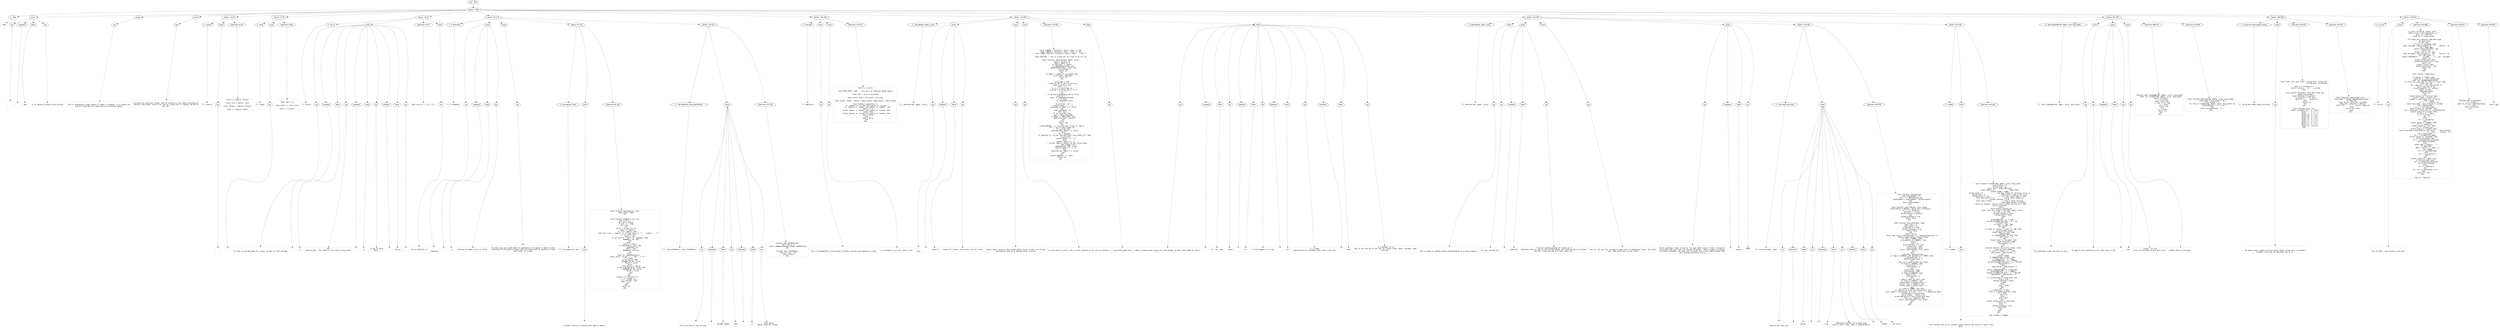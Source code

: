 digraph lpegNode {

node [fontname=Helvetica]
edge [style=dashed]

doc_0 [label="doc - 654"]


doc_0 -> { section_1}
{rank=same; section_1}

section_1 [label="section: 1-538"]


// END RANK doc_0

section_1 -> { header_2 prose_3 prose_4 prose_5 section_6 section_7 section_8 section_9 section_10 section_11 section_12 section_13 section_14 section_15}
{rank=same; header_2 prose_3 prose_4 prose_5 section_6 section_7 section_8 section_9 section_10 section_11 section_12 section_13 section_14 section_15}

header_2 [label="1 : Repr"]

prose_3 [label="prose"]

prose_4 [label="prose"]

prose_5 [label="prose"]

section_6 [label="section: 14-26"]

section_7 [label="section: 27-38"]

section_8 [label="section: 39-51"]

section_9 [label="section: 52-118"]

section_10 [label="section: 136-169"]

section_11 [label="section: 170-260"]

section_12 [label="section: 261-356"]

section_13 [label="section: 451-487"]

section_14 [label="section: 488-538"]

section_15 [label="section: 539-654"]


// END RANK section_1

header_2 -> leaf_16
leaf_16  [color=Gray,shape=rectangle,fontname=Inconsolata,label="* Repr"]
// END RANK header_2

prose_3 -> { raw_17 prespace_18 literal_19 raw_20}
{rank=same; raw_17 prespace_18 literal_19 raw_20}

raw_17 [label="raw"]

prespace_18 [label="prespace"]

literal_19 [label="literal"]

raw_20 [label="raw"]


// END RANK prose_3

raw_17 -> leaf_21
leaf_21  [color=Gray,shape=rectangle,fontname=Inconsolata,label="


 "]
// END RANK raw_17

prespace_18 -> leaf_22
leaf_22  [color=Gray,shape=rectangle,fontname=Inconsolata,label=" "]
// END RANK prespace_18

literal_19 -> leaf_23
leaf_23  [color=Gray,shape=rectangle,fontname=Inconsolata,label="repr"]
// END RANK literal_19

raw_20 -> leaf_24
leaf_24  [color=Gray,shape=rectangle,fontname=Inconsolata,label=" is our general-purpose pretty-printer.
"]
// END RANK raw_20

prose_4 -> { raw_25}
{rank=same; raw_25}

raw_25 [label="raw"]


// END RANK prose_4

raw_25 -> leaf_26
leaf_26  [color=Gray,shape=rectangle,fontname=Inconsolata,label="
This is undergoing a huge refactor to make it iterable, so it yields one
line at a time and won't get hung up on enormous tables.
"]
// END RANK raw_25

prose_5 -> { raw_27}
{rank=same; raw_27}

raw_27 [label="raw"]


// END RANK prose_5

raw_27 -> leaf_28
leaf_28  [color=Gray,shape=rectangle,fontname=Inconsolata,label="
Currently we yield most things, and are working our way toward providing an
iterator that itself returns one line at a time until it reaches the end of
the repr.

"]
// END RANK raw_27

section_6 -> { header_29 prose_30 codeblock_31}
{rank=same; header_29 prose_30 codeblock_31}

header_29 [label="4 : imports"]

prose_30 [label="prose"]

codeblock_31 [label="code block 16-24"]


// END RANK section_6

header_29 -> leaf_32
leaf_32  [color=Gray,shape=rectangle,fontname=Inconsolata,label="**** imports"]
// END RANK header_29

prose_30 -> { raw_33}
{rank=same; raw_33}

raw_33 [label="raw"]


// END RANK prose_30

raw_33 -> leaf_34
leaf_34  [color=Gray,shape=rectangle,fontname=Inconsolata,label="
"]
// END RANK raw_33

codeblock_31 -> leaf_35
leaf_35  [color=Gray,shape=rectangle,fontname=Inconsolata,label="local a = require \"anterm\"

local core = require \"core\"

local reflect = require \"reflect\"

local C = require \"color\""]
// END RANK codeblock_31

section_7 -> { header_36 prose_37 codeblock_38}
{rank=same; header_36 prose_37 codeblock_38}

header_36 [label="4 : setup"]

prose_37 [label="prose"]

codeblock_38 [label="code block 29-36"]


// END RANK section_7

header_36 -> leaf_39
leaf_39  [color=Gray,shape=rectangle,fontname=Inconsolata,label="**** setup"]
// END RANK header_36

prose_37 -> { raw_40}
{rank=same; raw_40}

raw_40 [label="raw"]


// END RANK prose_37

raw_40 -> leaf_41
leaf_41  [color=Gray,shape=rectangle,fontname=Inconsolata,label="
"]
// END RANK raw_40

codeblock_38 -> leaf_42
leaf_42  [color=Gray,shape=rectangle,fontname=Inconsolata,label="
local repr = {}

local hints = C.color.hints

local c = C.color"]
// END RANK codeblock_38

section_8 -> { header_43 prose_44 codeblock_45 prose_46}
{rank=same; header_43 prose_44 codeblock_45 prose_46}

header_43 [label="3 : anti_G"]

prose_44 [label="prose"]

codeblock_45 [label="code block 45-47"]

prose_46 [label="prose"]


// END RANK section_8

header_43 -> leaf_47
leaf_47  [color=Gray,shape=rectangle,fontname=Inconsolata,label="*** anti_G"]
// END RANK header_43

prose_44 -> { raw_48 prespace_49 literal_50 raw_51 prespace_52 literal_53 raw_54 prespace_55 literal_56 raw_57}
{rank=same; raw_48 prespace_49 literal_50 raw_51 prespace_52 literal_53 raw_54 prespace_55 literal_56 raw_57}

raw_48 [label="raw"]

prespace_49 [label="prespace"]

literal_50 [label="literal"]

raw_51 [label="raw"]

prespace_52 [label="prespace"]

literal_53 [label="literal"]

raw_54 [label="raw"]

prespace_55 [label="prespace"]

literal_56 [label="literal"]

raw_57 [label="raw"]


// END RANK prose_44

raw_48 -> leaf_58
leaf_58  [color=Gray,shape=rectangle,fontname=Inconsolata,label="

In order to provide names for values, we want to trawl through"]
// END RANK raw_48

prespace_49 -> leaf_59
leaf_59  [color=Gray,shape=rectangle,fontname=Inconsolata,label=" "]
// END RANK prespace_49

literal_50 -> leaf_60
leaf_60  [color=Gray,shape=rectangle,fontname=Inconsolata,label="_G"]
// END RANK literal_50

raw_51 -> leaf_61
leaf_61  [color=Gray,shape=rectangle,fontname=Inconsolata,label=" and
acquire them.  This table is from value to key where"]
// END RANK raw_51

prespace_52 -> leaf_62
leaf_62  [color=Gray,shape=rectangle,fontname=Inconsolata,label=" "]
// END RANK prespace_52

literal_53 -> leaf_63
leaf_63  [color=Gray,shape=rectangle,fontname=Inconsolata,label="_G"]
// END RANK literal_53

raw_54 -> leaf_64
leaf_64  [color=Gray,shape=rectangle,fontname=Inconsolata,label=" is key to value,
hence,"]
// END RANK raw_54

prespace_55 -> leaf_65
leaf_65  [color=Gray,shape=rectangle,fontname=Inconsolata,label=" "]
// END RANK prespace_55

literal_56 -> leaf_66
leaf_66  [color=Gray,shape=rectangle,fontname=Inconsolata,label="anti_G"]
// END RANK literal_56

raw_57 -> leaf_67
leaf_67  [color=Gray,shape=rectangle,fontname=Inconsolata,label=".
"]
// END RANK raw_57

codeblock_45 -> leaf_68
leaf_68  [color=Gray,shape=rectangle,fontname=Inconsolata,label="local anti_G = { _G = \"_G\" }"]
// END RANK codeblock_45

prose_46 -> { raw_69}
{rank=same; raw_69}

raw_69 [label="raw"]


// END RANK prose_46

raw_69 -> leaf_70
leaf_70  [color=Gray,shape=rectangle,fontname=Inconsolata,label="
Now to populate it:

"]
// END RANK raw_69

section_9 -> { header_71 prose_72 prose_73 section_74 section_75}
{rank=same; header_71 prose_72 prose_73 section_74 section_75}

header_71 [label="3 : C.allNames()"]

prose_72 [label="prose"]

prose_73 [label="prose"]

section_74 [label="section: 61-118"]

section_75 [label="section: 119-135"]


// END RANK section_9

header_71 -> leaf_76
leaf_76  [color=Gray,shape=rectangle,fontname=Inconsolata,label="*** C.allNames()"]
// END RANK header_71

prose_72 -> { raw_77 prespace_78 literal_79 raw_80}
{rank=same; raw_77 prespace_78 literal_79 raw_80}

raw_77 [label="raw"]

prespace_78 [label="prespace"]

literal_79 [label="literal"]

raw_80 [label="raw"]


// END RANK prose_72

raw_77 -> leaf_81
leaf_81  [color=Gray,shape=rectangle,fontname=Inconsolata,label="

Ransacks"]
// END RANK raw_77

prespace_78 -> leaf_82
leaf_82  [color=Gray,shape=rectangle,fontname=Inconsolata,label=" "]
// END RANK prespace_78

literal_79 -> leaf_83
leaf_83  [color=Gray,shape=rectangle,fontname=Inconsolata,label="_G"]
// END RANK literal_79

raw_80 -> leaf_84
leaf_84  [color=Gray,shape=rectangle,fontname=Inconsolata,label=" looking for names to put on things.
"]
// END RANK raw_80

prose_73 -> { raw_85}
{rank=same; raw_85}

raw_85 [label="raw"]


// END RANK prose_73

raw_85 -> leaf_86
leaf_86  [color=Gray,shape=rectangle,fontname=Inconsolata,label="
To really dig out a good name for metatables we're going to need to write
some kind of reflection function that will dig around in upvalues to find
local names for things.

"]
// END RANK raw_85

section_74 -> { header_87 prose_88 codeblock_89}
{rank=same; header_87 prose_88 codeblock_89}

header_87 [label="4 : tie_break(old, new)"]

prose_88 [label="prose"]

codeblock_89 [label="code block 65-116"]


// END RANK section_74

header_87 -> leaf_90
leaf_90  [color=Gray,shape=rectangle,fontname=Inconsolata,label="**** tie_break(old, new)"]
// END RANK header_87

prose_88 -> { raw_91}
{rank=same; raw_91}

raw_91 [label="raw"]


// END RANK prose_88

raw_91 -> leaf_92
leaf_92  [color=Gray,shape=rectangle,fontname=Inconsolata,label="

A helper function to decide which name is better.
"]
// END RANK raw_91

codeblock_89 -> leaf_93
leaf_93  [color=Gray,shape=rectangle,fontname=Inconsolata,label="local function tie_break(old, new)
   return #old > #new
end


local function addName(t, aG, pre)
   pre = pre or \"\"
   aG = aG or anti_G
   if pre ~= \"\" then
      pre = pre .. \".\"
   end
   for k, v in pairs(t) do
      local T = type(v)
      if (T == \"table\") then
         local key = pre .. (type(k) == \"string\" and k or \"<\" .. type(k) .. \">\")
         if not aG[v] then
            aG[v] = key
            if not (pre == \"\" and k == \"package\") then
               addName(v, aG, key)
            end
         else
            local kv = aG[v]
            if tie_break(kv, key) then
               -- quadradic lol
               aG[v] = key
               addName(v, aG, key)
            end
         end
         local _M = getmetatable(v)
         local _M_id = _M and \"⟨\" .. key.. \"⟩\" or \"\"
         if _M then
            if not aG[_M] then
               addName(_M, aG, _M_id)
               aG[_M] = _M_id
            else
               local aG_M_id = aG[_M]
               if tie_break(aG_M_id, _M_id) then
                  addName(_M, aG, _M_id)
                  aG[_M] = _M_id
               end
            end
         end
      elseif T == \"function\" or
         T == \"thread\" or
         T == \"userdata\" then
         aG[v] = pre .. k
      end
   end
   return aG
end"]
// END RANK codeblock_89

section_75 -> { header_94 prose_95 codeblock_96}
{rank=same; header_94 prose_95 codeblock_96}

header_94 [label="4 : repr.allNames(), repr.clearNames()"]

prose_95 [label="prose"]

codeblock_96 [label="code block 124-134"]


// END RANK section_75

header_94 -> leaf_97
leaf_97  [color=Gray,shape=rectangle,fontname=Inconsolata,label="**** repr.allNames(), repr.clearNames()"]
// END RANK header_94

prose_95 -> { raw_98 prespace_99 literal_100 raw_101 prespace_102 literal_103 raw_104}
{rank=same; raw_98 prespace_99 literal_100 raw_101 prespace_102 literal_103 raw_104}

raw_98 [label="raw"]

prespace_99 [label="prespace"]

literal_100 [label="literal"]

raw_101 [label="raw"]

prespace_102 [label="prespace"]

literal_103 [label="literal"]

raw_104 [label="raw"]


// END RANK prose_95

raw_98 -> leaf_105
leaf_105  [color=Gray,shape=rectangle,fontname=Inconsolata,label="

The trick here is that we scan"]
// END RANK raw_98

prespace_99 -> leaf_106
leaf_106  [color=Gray,shape=rectangle,fontname=Inconsolata,label=" "]
// END RANK prespace_99

literal_100 -> leaf_107
leaf_107  [color=Gray,shape=rectangle,fontname=Inconsolata,label="package.loaded"]
// END RANK literal_100

raw_101 -> leaf_108
leaf_108  [color=Gray,shape=rectangle,fontname=Inconsolata,label=" after"]
// END RANK raw_101

prespace_102 -> leaf_109
leaf_109  [color=Gray,shape=rectangle,fontname=Inconsolata,label=" "]
// END RANK prespace_102

literal_103 -> leaf_110
leaf_110  [color=Gray,shape=rectangle,fontname=Inconsolata,label="_G"]
// END RANK literal_103

raw_104 -> leaf_111
leaf_111  [color=Gray,shape=rectangle,fontname=Inconsolata,label=", which gives
better names for things.
"]
// END RANK raw_104

codeblock_96 -> leaf_112
leaf_112  [color=Gray,shape=rectangle,fontname=Inconsolata,label="function repr.allNames(tab)
   tab = tab or _G
   return addName(package.loaded, addName(tab))
end

function repr.clearNames()
   anti_G = {_G = \"_G\"}
   return anti_G
end"]
// END RANK codeblock_96

section_10 -> { header_113 prose_114 prose_115 codeblock_116}
{rank=same; header_113 prose_114 prose_115 codeblock_116}

header_113 [label="3 : tabulator"]

prose_114 [label="prose"]

prose_115 [label="prose"]

codeblock_116 [label="code block 144-167"]


// END RANK section_10

header_113 -> leaf_117
leaf_117  [color=Gray,shape=rectangle,fontname=Inconsolata,label="*** tabulator"]
// END RANK header_113

prose_114 -> { raw_118}
{rank=same; raw_118}

raw_118 [label="raw"]


// END RANK prose_114

raw_118 -> leaf_119
leaf_119  [color=Gray,shape=rectangle,fontname=Inconsolata,label="

This is fundamentally [[Tim Caswell's][https://github.com/creationix]] code.
"]
// END RANK raw_118

prose_115 -> { raw_120}
{rank=same; raw_120}

raw_120 [label="raw"]


// END RANK prose_115

raw_120 -> leaf_121
leaf_121  [color=Gray,shape=rectangle,fontname=Inconsolata,label="
I've dressed it up a bit. Okay, a lot.
"]
// END RANK raw_120

codeblock_116 -> leaf_122
leaf_122  [color=Gray,shape=rectangle,fontname=Inconsolata,label="local ts, ts_coro

local SORT_LIMIT = 500  -- This won't be necessary #todo remove

local coro = coro or coroutine

local yield, wrap = coro.yield, coro.wrap

local concat, insert, remove = table.concat, table.insert, table.remove

local function _keysort(a, b)
   if (type(a) == \"string\" and type(b) == \"string\")
      or (type(a) == \"number\" and type(b) == \"number\") then
      return a < b
   elseif type(a) == \"number\" and type(b) == \"string\" then
      return true
   elseif type(a) == \"string\" and type(b) == \"number\" then
      return false
   else
      return false
   end
end"]
// END RANK codeblock_116

section_11 -> { header_123 prose_124 prose_125 prose_126 codeblock_127 prose_128 prose_129}
{rank=same; header_123 prose_124 prose_125 prose_126 codeblock_127 prose_128 prose_129}

header_123 [label="3 : _tabulate(tab, depth, cycle)"]

prose_124 [label="prose"]

prose_125 [label="prose"]

prose_126 [label="prose"]

codeblock_127 [label="code block 179-250"]

prose_128 [label="prose"]

prose_129 [label="prose"]


// END RANK section_11

header_123 -> leaf_130
leaf_130  [color=Gray,shape=rectangle,fontname=Inconsolata,label="*** _tabulate(tab, depth, cycle)"]
// END RANK header_123

prose_124 -> { raw_131 prespace_132 literal_133 raw_134}
{rank=same; raw_131 prespace_132 literal_133 raw_134}

raw_131 [label="raw"]

prespace_132 [label="prespace"]

literal_133 [label="literal"]

raw_134 [label="raw"]


// END RANK prose_124

raw_131 -> leaf_135
leaf_135  [color=Gray,shape=rectangle,fontname=Inconsolata,label="

This"]
// END RANK raw_131

prespace_132 -> leaf_136
leaf_136  [color=Gray,shape=rectangle,fontname=Inconsolata,label=" "]
// END RANK prespace_132

literal_133 -> leaf_137
leaf_137  [color=Gray,shape=rectangle,fontname=Inconsolata,label="yield()s"]
// END RANK literal_133

raw_134 -> leaf_138
leaf_138  [color=Gray,shape=rectangle,fontname=Inconsolata,label=" pieces of a table, recursively, one at a time.
"]
// END RANK raw_134

prose_125 -> { raw_139}
{rank=same; raw_139}

raw_139 [label="raw"]


// END RANK prose_125

raw_139 -> leaf_140
leaf_140  [color=Gray,shape=rectangle,fontname=Inconsolata,label="
Second return value is the printed width, third, if any, is a string
representing what we're opening and/or closing.
"]
// END RANK raw_139

prose_126 -> { raw_141}
{rank=same; raw_141}

raw_141 [label="raw"]


// END RANK prose_126

raw_141 -> leaf_142
leaf_142  [color=Gray,shape=rectangle,fontname=Inconsolata,label="
At this point it works, time to start breaking it out into an iterator.
"]
// END RANK raw_141

codeblock_127 -> leaf_143
leaf_143  [color=Gray,shape=rectangle,fontname=Inconsolata,label="local O_BRACE = function() return c.base \"{\" end
local C_BRACE = function() return c.base \"}\" end
local COMMA, COM_LEN = function() return c.base \", \" end, 2

local tabulate -- this is a mess but will have to do for now

local function _tabulate(tab, depth, cycle)
   cycle = cycle or {}
   depth = depth or 0
   if type(tab) ~= \"table\"
      or getmetatable(tab) and
      (getmetatable(tab).__repr then
      ts_coro(tab)
      return nil
   end
   if depth > C.depth or cycle[tab] then
      ts_coro(tab, \"tab_name\")
      return nil
   end

   cycle[tab] = true
   -- Check to see if this is an array
   local is_array = true
   local i = 1
   for k,_ in pairs(tab) do
      is_array = is_array and (k == i)
      i = i + 1
   end
   -- if we have a metatable, get it first
   local mt = \"\"
   local _M = getmetatable(tab)
   if _M then
      -- fix metatable stuff

      ts_coro(tab, \"mt\")
      yield(c.base(\" = \"), 3)
      _tabulate(_M, depth + 1, cycle)
   end
   local estimated = 0
   local keys
   if not is_array then
      keys = table.keys(tab)
      if #keys <= SORT_LIMIT then
         table.sort(keys, _keysort)
      end
   else
      keys = tab
   end
   yield(O_BRACE(), 1, (is_array and \"array\" or \"map\"))
   for j, key in ipairs(keys) do
      if is_array then
         _tabulate(key, depth + 1, cycle)
      else
         val = tab[key]
         if type(key) == \"string\" and key:find(\"^[%a_][%a%d_]*$\") then
            ts_coro(key)
            yield(c.base(\" = \"), 3)
         else
            yield(c.base(\"[\"), 1)
               -- we want names or hashes for any lvalue table,
               -- 100 triggers this
            _tabulate(key, 100, cycle)
            yield(c.base(\"] = \"), 4)
         end
         _tabulate(val, depth + 1, cycle)
      end
   end
   yield(C_BRACE(), 1, \"end\")
   return nil
end"]
// END RANK codeblock_127

prose_128 -> { raw_144}
{rank=same; raw_144}

raw_144 [label="raw"]


// END RANK prose_128

raw_144 -> leaf_145
leaf_145  [color=Gray,shape=rectangle,fontname=Inconsolata,label="
line-buffer goes here
"]
// END RANK raw_144

prose_129 -> { raw_146 prespace_147 literal_148 raw_149 prespace_150 literal_151 raw_152 prespace_153 literal_154 raw_155 prespace_156 literal_157 raw_158}
{rank=same; raw_146 prespace_147 literal_148 raw_149 prespace_150 literal_151 raw_152 prespace_153 literal_154 raw_155 prespace_156 literal_157 raw_158}

raw_146 [label="raw"]

prespace_147 [label="prespace"]

literal_148 [label="literal"]

raw_149 [label="raw"]

prespace_150 [label="prespace"]

literal_151 [label="literal"]

raw_152 [label="raw"]

prespace_153 [label="prespace"]

literal_154 [label="literal"]

raw_155 [label="raw"]

prespace_156 [label="prespace"]

literal_157 [label="literal"]

raw_158 [label="raw"]


// END RANK prose_129

raw_146 -> leaf_159
leaf_159  [color=Gray,shape=rectangle,fontname=Inconsolata,label="
needs to decide when things are 'wide enough' so each yield needs to return"]
// END RANK raw_146

prespace_147 -> leaf_160
leaf_160  [color=Gray,shape=rectangle,fontname=Inconsolata,label=""]
// END RANK prespace_147

literal_148 -> leaf_161
leaf_161  [color=Gray,shape=rectangle,fontname=Inconsolata,label="str, len, done"]
// END RANK literal_148

raw_149 -> leaf_162
leaf_162  [color=Gray,shape=rectangle,fontname=Inconsolata,label=", where"]
// END RANK raw_149

prespace_150 -> leaf_163
leaf_163  [color=Gray,shape=rectangle,fontname=Inconsolata,label=" "]
// END RANK prespace_150

literal_151 -> leaf_164
leaf_164  [color=Gray,shape=rectangle,fontname=Inconsolata,label="str"]
// END RANK literal_151

raw_152 -> leaf_165
leaf_165  [color=Gray,shape=rectangle,fontname=Inconsolata,label=" is the fragment of string,"]
// END RANK raw_152

prespace_153 -> leaf_166
leaf_166  [color=Gray,shape=rectangle,fontname=Inconsolata,label=" "]
// END RANK prespace_153

literal_154 -> leaf_167
leaf_167  [color=Gray,shape=rectangle,fontname=Inconsolata,label="len"]
// END RANK literal_154

raw_155 -> leaf_168
leaf_168  [color=Gray,shape=rectangle,fontname=Inconsolata,label=" is a number
representing its printable width (don't @ me) and"]
// END RANK raw_155

prespace_156 -> leaf_169
leaf_169  [color=Gray,shape=rectangle,fontname=Inconsolata,label=" "]
// END RANK prespace_156

literal_157 -> leaf_170
leaf_170  [color=Gray,shape=rectangle,fontname=Inconsolata,label="done"]
// END RANK literal_157

raw_158 -> leaf_171
leaf_171  [color=Gray,shape=rectangle,fontname=Inconsolata,label=" is a boolean for if
this is the last bit of the repr of a given thing. Table, userdata, what
have you.

"]
// END RANK raw_158

section_12 -> { header_172 prose_173 prose_174 prose_175 prose_176 section_177 section_178}
{rank=same; header_172 prose_173 prose_174 prose_175 prose_176 section_177 section_178}

header_172 [label="3 : tabulate(tab, depth, cycle)"]

prose_173 [label="prose"]

prose_174 [label="prose"]

prose_175 [label="prose"]

prose_176 [label="prose"]

section_177 [label="section: 278-356"]

section_178 [label="section: 357-450"]


// END RANK section_12

header_172 -> leaf_179
leaf_179  [color=Gray,shape=rectangle,fontname=Inconsolata,label="*** tabulate(tab, depth, cycle)"]
// END RANK header_172

prose_173 -> { raw_180}
{rank=same; raw_180}

raw_180 [label="raw"]


// END RANK prose_173

raw_180 -> leaf_181
leaf_181  [color=Gray,shape=rectangle,fontname=Inconsolata,label="

This is going to undergo several metamorpheses as we make progress.
"]
// END RANK raw_180

prose_174 -> { raw_182 prespace_183 literal_184 raw_185}
{rank=same; raw_182 prespace_183 literal_184 raw_185}

raw_182 [label="raw"]

prespace_183 [label="prespace"]

literal_184 [label="literal"]

raw_185 [label="raw"]


// END RANK prose_174

raw_182 -> leaf_186
leaf_186  [color=Gray,shape=rectangle,fontname=Inconsolata,label="
For now, we have the"]
// END RANK raw_182

prespace_183 -> leaf_187
leaf_187  [color=Gray,shape=rectangle,fontname=Inconsolata,label=" "]
// END RANK prespace_183

literal_184 -> leaf_188
leaf_188  [color=Gray,shape=rectangle,fontname=Inconsolata,label="_tabulate"]
// END RANK literal_184

raw_185 -> leaf_189
leaf_189  [color=Gray,shape=rectangle,fontname=Inconsolata,label=" function yielding pieces of a table as it
generates them, as well as the printed length (not valid across all Unicode,
but let's shave one yak at a time, shall we?).
"]
// END RANK raw_185

prose_175 -> { raw_190}
{rank=same; raw_190}

raw_190 [label="raw"]


// END RANK prose_175

raw_190 -> leaf_191
leaf_191  [color=Gray,shape=rectangle,fontname=Inconsolata,label="
Now for the real fun: we need to keep track of indentation levels, and break
'long' maps and arrays up into chunks.
"]
// END RANK raw_190

prose_176 -> { raw_192 prespace_193 literal_194 raw_195}
{rank=same; raw_192 prespace_193 literal_194 raw_195}

raw_192 [label="raw"]

prespace_193 [label="prespace"]

literal_194 [label="literal"]

raw_195 [label="raw"]


// END RANK prose_176

raw_192 -> leaf_196
leaf_196  [color=Gray,shape=rectangle,fontname=Inconsolata,label="
We're yielding a \"map\" string for k/v type tables and an \"array\" string for
array-type, and just \"end\" for the end of either.  What we need is a classic
push-down automaton, and some kind of buffer that's more sophisticated than
just tossing everything into a"]
// END RANK raw_192

prespace_193 -> leaf_197
leaf_197  [color=Gray,shape=rectangle,fontname=Inconsolata,label=" "]
// END RANK prespace_193

literal_194 -> leaf_198
leaf_198  [color=Gray,shape=rectangle,fontname=Inconsolata,label="phrase"]
// END RANK literal_194

raw_195 -> leaf_199
leaf_199  [color=Gray,shape=rectangle,fontname=Inconsolata,label=" table.

"]
// END RANK raw_195

section_177 -> { header_200 prose_201 codeblock_202}
{rank=same; header_200 prose_201 codeblock_202}

header_200 [label="4 : oneLine(phrase, long)"]

prose_201 [label="prose"]

codeblock_202 [label="code block 283-355"]


// END RANK section_177

header_200 -> leaf_203
leaf_203  [color=Gray,shape=rectangle,fontname=Inconsolata,label="**** oneLine(phrase, long)"]
// END RANK header_200

prose_201 -> { raw_204 prespace_205 literal_206 raw_207 prespace_208 literal_209 raw_210 prespace_211 literal_212 raw_213}
{rank=same; raw_204 prespace_205 literal_206 raw_207 prespace_208 literal_209 raw_210 prespace_211 literal_212 raw_213}

raw_204 [label="raw"]

prespace_205 [label="prespace"]

literal_206 [label="literal"]

raw_207 [label="raw"]

prespace_208 [label="prespace"]

literal_209 [label="literal"]

raw_210 [label="raw"]

prespace_211 [label="prespace"]

literal_212 [label="literal"]

raw_213 [label="raw"]


// END RANK prose_201

raw_204 -> leaf_214
leaf_214  [color=Gray,shape=rectangle,fontname=Inconsolata,label="

Returns one line from"]
// END RANK raw_204

prespace_205 -> leaf_215
leaf_215  [color=Gray,shape=rectangle,fontname=Inconsolata,label=" "]
// END RANK prespace_205

literal_206 -> leaf_216
leaf_216  [color=Gray,shape=rectangle,fontname=Inconsolata,label="phrase"]
// END RANK literal_206

raw_207 -> leaf_217
leaf_217  [color=Gray,shape=rectangle,fontname=Inconsolata,label="."]
// END RANK raw_207

prespace_208 -> leaf_218
leaf_218  [color=Gray,shape=rectangle,fontname=Inconsolata,label=" "]
// END RANK prespace_208

literal_209 -> leaf_219
leaf_219  [color=Gray,shape=rectangle,fontname=Inconsolata,label="long"]
// END RANK literal_209

raw_210 -> leaf_220
leaf_220  [color=Gray,shape=rectangle,fontname=Inconsolata,label=" determines whether we're doing long
lines or short lines, which is determined by"]
// END RANK raw_210

prespace_211 -> leaf_221
leaf_221  [color=Gray,shape=rectangle,fontname=Inconsolata,label=" "]
// END RANK prespace_211

literal_212 -> leaf_222
leaf_222  [color=Gray,shape=rectangle,fontname=Inconsolata,label="lineGen"]
// END RANK literal_212

raw_213 -> leaf_223
leaf_223  [color=Gray,shape=rectangle,fontname=Inconsolata,label=", the caller.
"]
// END RANK raw_213

codeblock_202 -> leaf_224
leaf_224  [color=Gray,shape=rectangle,fontname=Inconsolata,label="local function _disp(phrase)
   local displacement = 0
   for i = 1, #phrase.disp do
      displacement = displacement + phrase.disp[i]
   end
   return displacement
end

local function _spill(phrase, line, disps)
   assert(#line == #disps, \"#line must == #disps\")
   for i = 0, #line do
      phrase[i] = line[i]
      phrase.disp[i] = disps[i]
   end
   phrase.yielding = true
   return false
end

local function oneLine(phrase, long)
   local line = {}
   local disps = {}
   if #phrase == 0 then
      phrase.yielding = true
      return false
   end
   while true do
      local frag, disp = remove(phrase, 1), remove(phrase.disp, 1)
      -- remove commas before closing braces
      if frag == COMMA() then
         if phrase[1] == C_BRACE() then
            frag = \"\"
            disp = 0
         elseif #phrase == 0 then
            insert(line, frag)
            insert(disps, disp)
            return _spill(phrase, line, disps)
         end
      end
      -- and after opening braces
      if frag == O_BRACE() and phrase[1] == COMMA() then
         remove(phrase, 1)
         remove(phrase.disp, 1)
      end
      -- pad with a space inside the braces
      if frag == C_BRACE() then
         insert(line, \" \")
         insert(disps, 1)
      end
      insert(line, frag)
      insert(disps, disp)
      if frag == O_BRACE() then
         insert(line, \" \")
         insert(disps, 1)
      end
      -- adjust stack for next round
      if frag == O_BRACE() then
         phrase.level = phrase.level + 1
      elseif frag == C_BRACE() then
         phrase.level = phrase.level - 1
      end
      if (frag == COMMA() and long)
         or (#phrase == 0 and not phrase.more) then
         local indent = phrase.dent == 0 and \"\" or (\"  \"):rep(phrase.dent)
         phrase.dent = phrase.level
         return indent.. concat(line)
      elseif #phrase == 0 and phrase.more then
         -- spill our fragments back
         return _spill(phrase, line, disps)
      end
   end
end"]
// END RANK codeblock_202

section_178 -> { header_225 prose_226 codeblock_227}
{rank=same; header_225 prose_226 codeblock_227}

header_225 [label="4 : lineGen"]

prose_226 [label="prose"]

codeblock_227 [label="code block 362-448"]


// END RANK section_178

header_225 -> leaf_228
leaf_228  [color=Gray,shape=rectangle,fontname=Inconsolata,label="**** lineGen"]
// END RANK header_225

prose_226 -> { raw_229}
{rank=same; raw_229}

raw_229 [label="raw"]


// END RANK prose_226

raw_229 -> leaf_230
leaf_230  [color=Gray,shape=rectangle,fontname=Inconsolata,label="

This function sets up an iterator, which returns one line at a time of the
table.
"]
// END RANK raw_229

codeblock_227 -> leaf_231
leaf_231  [color=Gray,shape=rectangle,fontname=Inconsolata,label="local function lineGen(tab, depth, cycle, disp_width)
   local phrase = {}
   phrase.disp = {}
   local iter = wrap(_tabulate)
   local stage = {}              -- stage stack
   phrase.stage = stage
   phrase.level = 0              -- how many levels of recursion are we on
   phrase.dent = 0               -- indent level (lags by one line)
   phrase.more = true            -- are their more frags to come
   local map_counter = 0         -- counts where commas go
   phrase.yielding = true
   local long = false            -- long or short printing
                                 -- todo maybe attach to phrase?
   -- return an iterator function which yields one line at a time.
   return function()
      ::start::
      while phrase.yielding do
         local line, len, event = iter(tab, depth, cycle)
         if line == nil then
            phrase.yielding = false
            phrase.more = false
            break
         end
         phrase[#phrase + 1] = line
         phrase.disp[#phrase.disp + 1] = len
         if event then
            if event == \"map\" then
               map_counter = 0
            end
            if event == \"array\" or event == \"map\" then
               insert(stage, event)
            elseif event == \"end\" then
               remove(stage)
               if stage[#stage] == \"map\" then
                  map_counter = 3
               end
            elseif event == \"mt_name\" then
               -- gotta drop that comma
               map_counter = 1
            end
         end
         -- special-case for non-string values, which
         -- yield an extra piece
         if line == c.base(\"] = \") then
            map_counter = map_counter - 1
         end
         -- insert commas
         if stage[#stage] ==\"map\"  then
            if map_counter == 3 then
               phrase[#phrase + 1] = COMMA()
               phrase.disp[#phrase.disp + 1] = COM_LEN
               map_counter = 1
            else
               map_counter = map_counter + 1
            end
         elseif stage[#stage] == \"array\"then
            phrase[#phrase + 1] = COMMA()
            phrase.disp[#phrase.disp + 1] = COM_LEN
            map_counter = map_counter + 1
         end
         if _disp(phrase) >= disp_width then
            long = true
            phrase.yielding = false
            break
         else
            long = false
         end
      end
      if #phrase > 0 then
         local ln = oneLine(phrase, long)
         if ln then
            return ln
         else
            goto start
         end
      elseif phrase.more == false then
         return nil
      else
         phrase.yielding = true
         goto start
      end
   end
end

repr.lineGen = lineGen"]
// END RANK codeblock_227

section_13 -> { header_232 prose_233 prose_234 prose_235 codeblock_236 codeblock_237}
{rank=same; header_232 prose_233 prose_234 prose_235 codeblock_236 codeblock_237}

header_232 [label="3 : repr.lineGenBW(tab, depth, cycle, disp_width)"]

prose_233 [label="prose"]

prose_234 [label="prose"]

prose_235 [label="prose"]

codeblock_236 [label="code block 460-474"]

codeblock_237 [label="code block 476-485"]


// END RANK section_13

header_232 -> leaf_238
leaf_238  [color=Gray,shape=rectangle,fontname=Inconsolata,label="*** repr.lineGenBW(tab, depth, cycle, disp_width)"]
// END RANK header_232

prose_233 -> { raw_239}
{rank=same; raw_239}

raw_239 [label="raw"]


// END RANK prose_233

raw_239 -> leaf_240
leaf_240  [color=Gray,shape=rectangle,fontname=Inconsolata,label="

This generates lines, but with no color.
"]
// END RANK raw_239

prose_234 -> { raw_241 prespace_242 literal_243 raw_244}
{rank=same; raw_241 prespace_242 literal_243 raw_244}

raw_241 [label="raw"]

prespace_242 [label="prespace"]

literal_243 [label="literal"]

raw_244 [label="raw"]


// END RANK prose_234

raw_241 -> leaf_245
leaf_245  [color=Gray,shape=rectangle,fontname=Inconsolata,label="
To keep it from interfering with other uses of the"]
// END RANK raw_241

prespace_242 -> leaf_246
leaf_246  [color=Gray,shape=rectangle,fontname=Inconsolata,label=" "]
// END RANK prespace_242

literal_243 -> leaf_247
leaf_247  [color=Gray,shape=rectangle,fontname=Inconsolata,label="repr"]
// END RANK literal_243

raw_244 -> leaf_248
leaf_248  [color=Gray,shape=rectangle,fontname=Inconsolata,label=" library, we turn
color off and back on with each line.
"]
// END RANK raw_244

prose_235 -> { raw_249}
{rank=same; raw_249}

raw_249 [label="raw"]


// END RANK prose_235

raw_249 -> leaf_250
leaf_250  [color=Gray,shape=rectangle,fontname=Inconsolata,label="
Global state is annoying!
"]
// END RANK raw_249

codeblock_236 -> leaf_251
leaf_251  [color=Gray,shape=rectangle,fontname=Inconsolata,label="function repr.lineGenBW(tab, depth, cycle, disp_width)
   local lg = lineGen(tab, depth, cycle, disp_width)
   return function()
      c = C.no_color
      local line = lg()
      if line ~= nil then
         c = C.color
         return line
      end
      c = C.color
      return nil
   end
end"]
// END RANK codeblock_236

codeblock_237 -> leaf_252
leaf_252  [color=Gray,shape=rectangle,fontname=Inconsolata,label="local function tabulate(tab, depth, cycle, disp_width)
   disp_width = disp_width or 80
   local phrase = {}
   for line in lineGen(tab, depth, cycle, disp_width) do
      phrase[#phrase + 1] = line
   end
   return concat(phrase, \"\\n\")
end"]
// END RANK codeblock_237

section_14 -> { header_253 prose_254 codeblock_255 codeblock_256}
{rank=same; header_253 prose_254 codeblock_255 codeblock_256}

header_253 [label="3 : string and cdata pretty-printing"]

prose_254 [label="prose"]

codeblock_255 [label="code block 493-524"]

codeblock_256 [label="code block 526-537"]


// END RANK section_14

header_253 -> leaf_257
leaf_257  [color=Gray,shape=rectangle,fontname=Inconsolata,label="*** string and cdata pretty-printing"]
// END RANK header_253

prose_254 -> { raw_258}
{rank=same; raw_258}

raw_258 [label="raw"]


// END RANK prose_254

raw_258 -> leaf_259
leaf_259  [color=Gray,shape=rectangle,fontname=Inconsolata,label="

We make a small wrapper function which resets string color in between
escapes, then gsub the daylights out of it.
"]
// END RANK raw_258

codeblock_255 -> leaf_260
leaf_260  [color=Gray,shape=rectangle,fontname=Inconsolata,label="local find, sub, gsub, byte = string.find, string.sub,
                              string.gsub, string.byte

local e = function(str)
   return c.stresc .. str .. c.string
end

-- Turn control characters into their byte rep,
-- preserving escapes
local function ctrl_pr(str)
   if byte(str) ~= 27 then
      return e(\"\\\\\" .. byte(str))
   else
      return str
   end
end

local function scrub (str)
   return str:gsub(\"\\27\", e \"\\\\x1b\")
             :gsub('\"',  e '\\\\\"')
             :gsub(\"'\",  e \"\\\\'\")
             :gsub(\"\\a\", e \"\\\\a\")
             :gsub(\"\\b\", e \"\\\\b\")
             :gsub(\"\\f\", e \"\\\\f\")
             :gsub(\"\\n\", e \"\\\\n\")
             :gsub(\"\\r\", e \"\\\\r\")
             :gsub(\"\\t\", e \"\\\\t\")
             :gsub(\"\\v\", e \"\\\\v\")
             :gsub(\"%c\", ctrl_pr)
end"]
// END RANK codeblock_255

codeblock_256 -> leaf_261
leaf_261  [color=Gray,shape=rectangle,fontname=Inconsolata,label="local function c_data(value, str)
   local meta = reflect.getmetatable(value)
   if meta then
      local mt_str, meta_len = ts(meta)
      meta_len = meta_len or #mt_str
      return str .. \" = \" .. mt_str, meta_len
   else
      return str, #str
   end
end"]
// END RANK codeblock_256

section_15 -> { header_262 prose_263 codeblock_264 codeblock_265 codeblock_266}
{rank=same; header_262 prose_263 codeblock_264 codeblock_265 codeblock_266}

header_262 [label="3 : ts_coro"]

prose_263 [label="prose"]

codeblock_264 [label="code block 543-638"]

codeblock_265 [label="code block 640-647"]

codeblock_266 [label="code block 649-651"]


// END RANK section_15

header_262 -> leaf_267
leaf_267  [color=Gray,shape=rectangle,fontname=Inconsolata,label="*** ts_coro"]
// END RANK header_262

prose_263 -> { raw_268}
{rank=same; raw_268}

raw_268 [label="raw"]


// END RANK prose_263

raw_268 -> leaf_269
leaf_269  [color=Gray,shape=rectangle,fontname=Inconsolata,label="

Lots of small, nice things in this one.
"]
// END RANK raw_268

codeblock_264 -> leaf_270
leaf_270  [color=Gray,shape=rectangle,fontname=Inconsolata,label="ts_coro = function (value, hint)
   local strval = tostring(value) or \"\"
   local len = #strval
   local str = scrub(strval)

   -- For cases more specific than mere type,
   -- we have hints:
   if hint then
      if hint == \"tab_name\" then
         local tab_name = anti_G[value] or \"t:\" .. sub(str, -6)
         len = #tab_name
         yield(c.table(tab_name), len)
         return nil
      elseif hint == \"mt\" then
         local mt_name = anti_G[value] or \"mt:\" .. sub(str, -6)
         len = #mt_name + 2
         yield(c.metatable(\"⟨\" .. mt_name .. \"⟩\"), len, \"mt_name\")
         return nil
      elseif hints[hint] then
         yield(hints[hint](str), len)
         return nil
      elseif c[hint] then
         yield(c[hint](str), len)
         return nil
      end
   end

   local typica = type(value)

   if typica == \"table\" then
      -- check for a __repr metamethod
      local _M = getmetatable(value)
      if _M and _M.__repr and not (hint == \"raw\") then
         local repr_len
         str, repr_len  = _M.__repr(value, c)
         len = repr_len or len
         assert(type(str) == \"string\")
      elseif _M then
         _tabulate(value)
         return nil
      end
   elseif typica == \"function\" then
      local f_label = sub(str,11)
      f_label = sub(f_label,1,5) == \"built\"
                and f_label
                or \"f:\" .. sub(str, -6)
      local func_name = anti_G[value] or f_label
      len = #func_name
      str = c.func(func_name)
   elseif typica == \"boolean\" then
      str = value and c.truth(str) or c.falsehood(str)
   elseif typica == \"string\" then
      if value == \"\" then
         str = c.string('\"\"')
         len = 2
      else
         str = c.string(str)
      end
   elseif typica == \"number\" then
      str = c.number(str)
   elseif typica == \"nil\" then
      str = c.nilness(str)
   elseif typica == \"thread\" then
      local coro_name = anti_G[value] and \"coro:\" .. anti_G[value]
                                      or  \"coro:\" .. sub(str, -6)
      len = #coro_name
      str = c.thread(coro_name)
   elseif typica == \"userdata\" then
      if anti_G[value] then
         str = c.userdata(anti_G[value])
         len = #anti_G[value]
      else
         local name = find(str, \":\")
         if name then
            name = sub(str, 1, name - 1)
            len = #name
            str = c.userdata(name)
         else
            str = c.userdata(str)
         end
      end
   elseif typica == \"cdata\" then
      if anti_G[value] then
         str = c.cdata(anti_G[value])
         len = anti_G[value]
      else
         str = c.cdata(str)
      end
      str, len = c_data(value, str)
   end
   yield(str, len)
end

repr.ts = tabulate"]
// END RANK codeblock_264

codeblock_265 -> leaf_271
leaf_271  [color=Gray,shape=rectangle,fontname=Inconsolata,label="function repr.ts_bw(value)
   c = C.no_color
   local to_string = tabulate(value)
   c = C.color
   return to_string
end"]
// END RANK codeblock_265

codeblock_266 -> leaf_272
leaf_272  [color=Gray,shape=rectangle,fontname=Inconsolata,label="return repr"]
// END RANK codeblock_266


}
